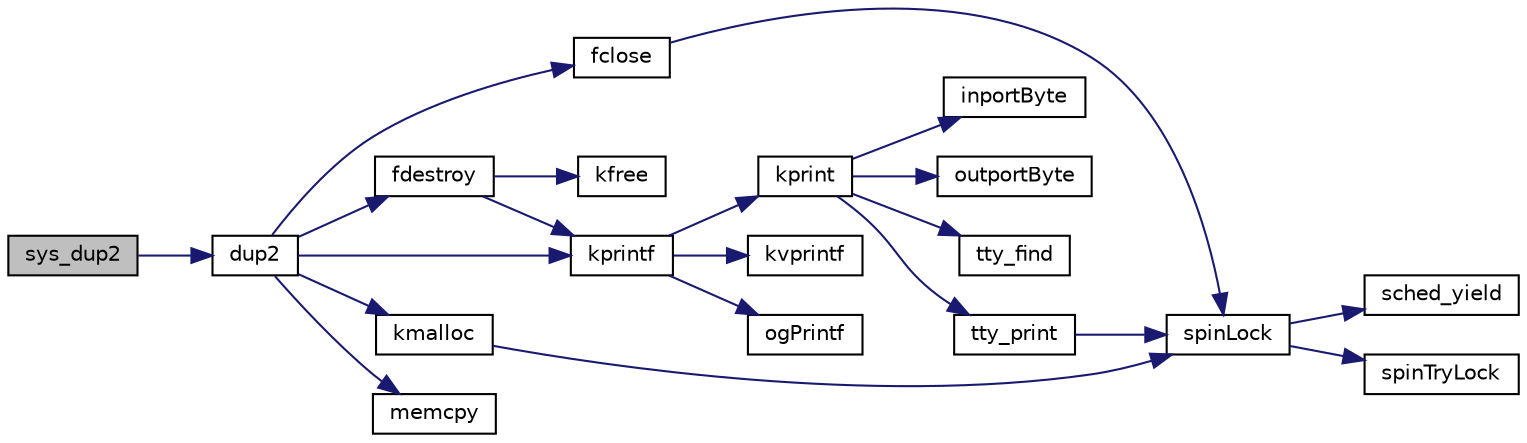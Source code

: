 digraph "sys_dup2"
{
 // LATEX_PDF_SIZE
  edge [fontname="Helvetica",fontsize="10",labelfontname="Helvetica",labelfontsize="10"];
  node [fontname="Helvetica",fontsize="10",shape=record];
  rankdir="LR";
  Node1 [label="sys_dup2",height=0.2,width=0.4,color="black", fillcolor="grey75", style="filled", fontcolor="black",tooltip=" "];
  Node1 -> Node2 [color="midnightblue",fontsize="10",style="solid",fontname="Helvetica"];
  Node2 [label="dup2",height=0.2,width=0.4,color="black", fillcolor="white", style="filled",URL="$descrip_8c.html#a266f2b3582c66190ca585589f2938065",tooltip=" "];
  Node2 -> Node3 [color="midnightblue",fontsize="10",style="solid",fontname="Helvetica"];
  Node3 [label="fclose",height=0.2,width=0.4,color="black", fillcolor="white", style="filled",URL="$file_8c.html#a62ac32695420234cb7ccbcfc6cabd4a4",tooltip=" "];
  Node3 -> Node4 [color="midnightblue",fontsize="10",style="solid",fontname="Helvetica"];
  Node4 [label="spinLock",height=0.2,width=0.4,color="black", fillcolor="white", style="filled",URL="$armv6_2spinlock_8c.html#a71f03d2ba55111c715b6068254847a53",tooltip=" "];
  Node4 -> Node5 [color="midnightblue",fontsize="10",style="solid",fontname="Helvetica"];
  Node5 [label="sched_yield",height=0.2,width=0.4,color="black", fillcolor="white", style="filled",URL="$armv6_2sched_8c.html#a08933fe6d593a1c78b9080359f15a0b7",tooltip=" "];
  Node4 -> Node6 [color="midnightblue",fontsize="10",style="solid",fontname="Helvetica"];
  Node6 [label="spinTryLock",height=0.2,width=0.4,color="black", fillcolor="white", style="filled",URL="$armv6_2spinlock_8c.html#a740766af5da58616f700fffab6768a78",tooltip=" "];
  Node2 -> Node7 [color="midnightblue",fontsize="10",style="solid",fontname="Helvetica"];
  Node7 [label="fdestroy",height=0.2,width=0.4,color="black", fillcolor="white", style="filled",URL="$descrip_8c.html#ae7b881d8f4c6e81d8e10468783ce080f",tooltip="The function bar."];
  Node7 -> Node8 [color="midnightblue",fontsize="10",style="solid",fontname="Helvetica"];
  Node8 [label="kfree",height=0.2,width=0.4,color="black", fillcolor="white", style="filled",URL="$kmalloc_8h.html#aaa9ed6886459604cf73ccdbf6410e487",tooltip=" "];
  Node7 -> Node9 [color="midnightblue",fontsize="10",style="solid",fontname="Helvetica"];
  Node9 [label="kprintf",height=0.2,width=0.4,color="black", fillcolor="white", style="filled",URL="$kprintf_8h.html#a20b56810edb62a6fe59917015c30848f",tooltip=" "];
  Node9 -> Node10 [color="midnightblue",fontsize="10",style="solid",fontname="Helvetica"];
  Node10 [label="kprint",height=0.2,width=0.4,color="black", fillcolor="white", style="filled",URL="$video_8h.html#a5429378b96a24fadfd2d1f8d777eb95a",tooltip=" "];
  Node10 -> Node11 [color="midnightblue",fontsize="10",style="solid",fontname="Helvetica"];
  Node11 [label="inportByte",height=0.2,width=0.4,color="black", fillcolor="white", style="filled",URL="$io_8h.html#a77b934268de1b3ecdcf3f275413b3108",tooltip="input one byte from specified port"];
  Node10 -> Node12 [color="midnightblue",fontsize="10",style="solid",fontname="Helvetica"];
  Node12 [label="outportByte",height=0.2,width=0.4,color="black", fillcolor="white", style="filled",URL="$io_8h.html#a8acc1a06073db2e7b92ffbd00fbd0cf1",tooltip="outputut one byte to specified port"];
  Node10 -> Node13 [color="midnightblue",fontsize="10",style="solid",fontname="Helvetica"];
  Node13 [label="tty_find",height=0.2,width=0.4,color="black", fillcolor="white", style="filled",URL="$tty_8h.html#a4f96ccac7e60296ef496008d8cbed0ff",tooltip=" "];
  Node10 -> Node14 [color="midnightblue",fontsize="10",style="solid",fontname="Helvetica"];
  Node14 [label="tty_print",height=0.2,width=0.4,color="black", fillcolor="white", style="filled",URL="$tty_8h.html#ad96f57a7c113d3cfa76ee5fed6de33c0",tooltip=" "];
  Node14 -> Node4 [color="midnightblue",fontsize="10",style="solid",fontname="Helvetica"];
  Node9 -> Node15 [color="midnightblue",fontsize="10",style="solid",fontname="Helvetica"];
  Node15 [label="kvprintf",height=0.2,width=0.4,color="black", fillcolor="white", style="filled",URL="$kprintf_8c.html#a3093cdac4668a4ccffdd7f77270888b7",tooltip=" "];
  Node9 -> Node16 [color="midnightblue",fontsize="10",style="solid",fontname="Helvetica"];
  Node16 [label="ogPrintf",height=0.2,width=0.4,color="black", fillcolor="white", style="filled",URL="$kprintf_8h.html#a3b4a66bf1f6583e65660f281b6014aa1",tooltip=" "];
  Node2 -> Node17 [color="midnightblue",fontsize="10",style="solid",fontname="Helvetica"];
  Node17 [label="kmalloc",height=0.2,width=0.4,color="black", fillcolor="white", style="filled",URL="$kmalloc_8h.html#a150eab2ac4ce4553e21ca10e7f441762",tooltip=" "];
  Node17 -> Node4 [color="midnightblue",fontsize="10",style="solid",fontname="Helvetica"];
  Node2 -> Node9 [color="midnightblue",fontsize="10",style="solid",fontname="Helvetica"];
  Node2 -> Node18 [color="midnightblue",fontsize="10",style="solid",fontname="Helvetica"];
  Node18 [label="memcpy",height=0.2,width=0.4,color="black", fillcolor="white", style="filled",URL="$string_8h.html#ae33b18edb618c656b9b795b9fce2316c",tooltip=" "];
}
